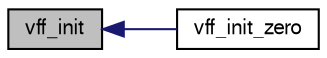 digraph "vff_init"
{
  edge [fontname="FreeSans",fontsize="10",labelfontname="FreeSans",labelfontsize="10"];
  node [fontname="FreeSans",fontsize="10",shape=record];
  rankdir="LR";
  Node1 [label="vff_init",height=0.2,width=0.4,color="black", fillcolor="grey75", style="filled", fontcolor="black"];
  Node1 -> Node2 [dir="back",color="midnightblue",fontsize="10",style="solid",fontname="FreeSans"];
  Node2 [label="vff_init_zero",height=0.2,width=0.4,color="black", fillcolor="white", style="filled",URL="$vf__float_8c.html#a2358072559748851df8c44c975c43ebb"];
}
